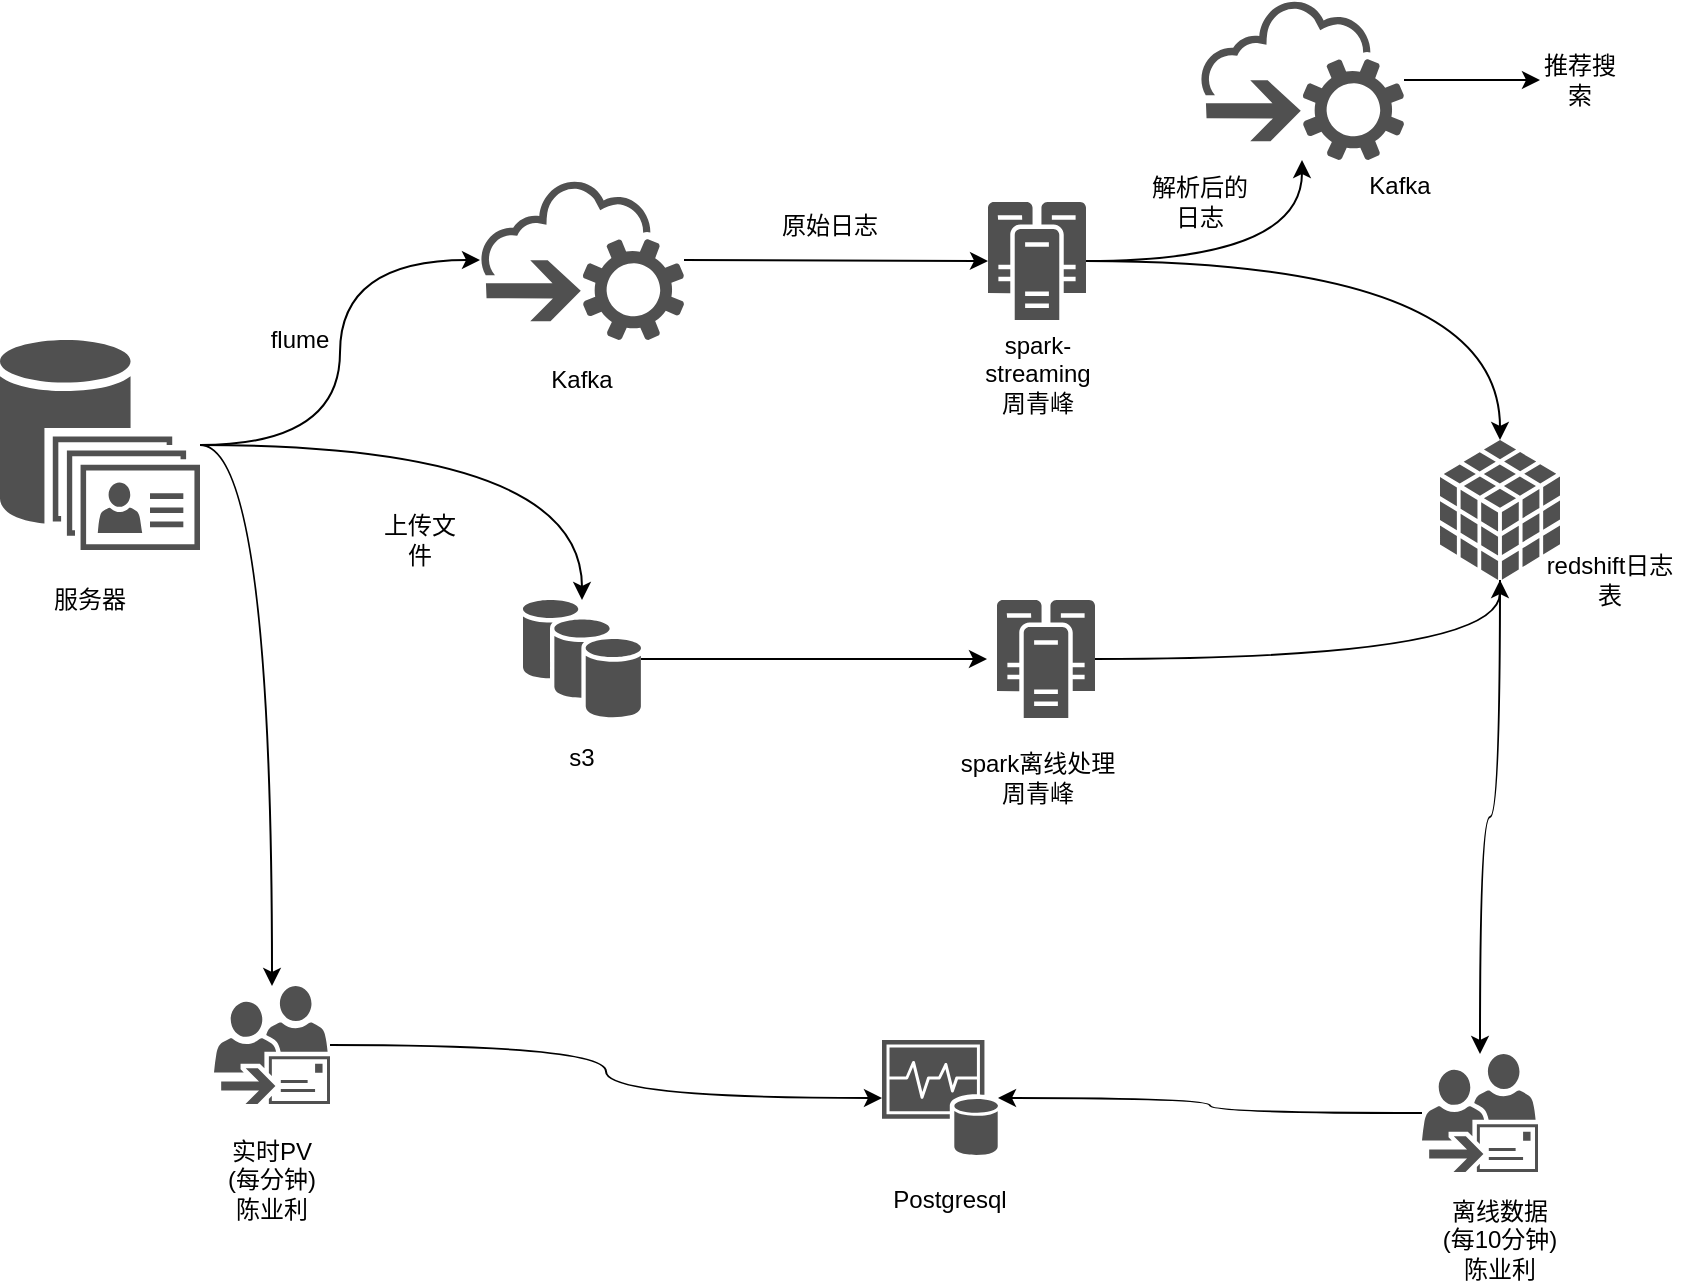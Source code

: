 <mxfile version="12.1.3" type="github" pages="1">
  <diagram id="UIeZc8ts0OPALZaq2UPI" name="第 1 页">
    <mxGraphModel dx="946" dy="662" grid="1" gridSize="10" guides="1" tooltips="1" connect="1" arrows="1" fold="1" page="1" pageScale="1" pageWidth="1169" pageHeight="827" math="0" shadow="0">
      <root>
        <mxCell id="0"/>
        <mxCell id="1" parent="0"/>
        <mxCell id="5T4DhoadRuC-xVAgfW42-6" style="edgeStyle=orthogonalEdgeStyle;rounded=0;orthogonalLoop=1;jettySize=auto;html=1;curved=1;" parent="1" source="5T4DhoadRuC-xVAgfW42-1" target="5T4DhoadRuC-xVAgfW42-2" edge="1">
          <mxGeometry relative="1" as="geometry"/>
        </mxCell>
        <mxCell id="5T4DhoadRuC-xVAgfW42-11" style="edgeStyle=orthogonalEdgeStyle;rounded=0;orthogonalLoop=1;jettySize=auto;html=1;curved=1;" parent="1" source="5T4DhoadRuC-xVAgfW42-1" target="5T4DhoadRuC-xVAgfW42-9" edge="1">
          <mxGeometry relative="1" as="geometry"/>
        </mxCell>
        <mxCell id="5T4DhoadRuC-xVAgfW42-31" style="edgeStyle=orthogonalEdgeStyle;curved=1;rounded=0;orthogonalLoop=1;jettySize=auto;html=1;" parent="1" source="5T4DhoadRuC-xVAgfW42-1" target="5T4DhoadRuC-xVAgfW42-30" edge="1">
          <mxGeometry relative="1" as="geometry"/>
        </mxCell>
        <mxCell id="5T4DhoadRuC-xVAgfW42-1" value="" style="shadow=0;dashed=0;html=1;strokeColor=none;fillColor=#505050;labelPosition=center;verticalLabelPosition=bottom;verticalAlign=top;outlineConnect=0;align=center;shape=mxgraph.office.databases.unified_contact_store;" parent="1" vertex="1">
          <mxGeometry x="90" y="215" width="100" height="105" as="geometry"/>
        </mxCell>
        <mxCell id="5T4DhoadRuC-xVAgfW42-14" style="edgeStyle=orthogonalEdgeStyle;curved=1;rounded=0;orthogonalLoop=1;jettySize=auto;html=1;" parent="1" source="5T4DhoadRuC-xVAgfW42-2" target="5T4DhoadRuC-xVAgfW42-13" edge="1">
          <mxGeometry relative="1" as="geometry"/>
        </mxCell>
        <mxCell id="5T4DhoadRuC-xVAgfW42-2" value="" style="pointerEvents=1;shadow=0;dashed=0;html=1;strokeColor=none;fillColor=#505050;labelPosition=center;verticalLabelPosition=bottom;outlineConnect=0;verticalAlign=top;align=center;shape=mxgraph.office.clouds.cloud_service_request;" parent="1" vertex="1">
          <mxGeometry x="330" y="135" width="102" height="80" as="geometry"/>
        </mxCell>
        <mxCell id="5T4DhoadRuC-xVAgfW42-3" value="服务器" style="text;html=1;strokeColor=none;fillColor=none;align=center;verticalAlign=middle;whiteSpace=wrap;rounded=0;" parent="1" vertex="1">
          <mxGeometry x="100" y="335" width="70" height="20" as="geometry"/>
        </mxCell>
        <mxCell id="5T4DhoadRuC-xVAgfW42-7" value="flume" style="text;html=1;strokeColor=none;fillColor=none;align=center;verticalAlign=middle;whiteSpace=wrap;rounded=0;" parent="1" vertex="1">
          <mxGeometry x="220" y="205" width="40" height="20" as="geometry"/>
        </mxCell>
        <mxCell id="5T4DhoadRuC-xVAgfW42-8" value="Kafka" style="text;html=1;strokeColor=none;fillColor=none;align=center;verticalAlign=middle;whiteSpace=wrap;rounded=0;" parent="1" vertex="1">
          <mxGeometry x="361" y="225" width="40" height="20" as="geometry"/>
        </mxCell>
        <mxCell id="5T4DhoadRuC-xVAgfW42-27" style="edgeStyle=orthogonalEdgeStyle;curved=1;rounded=0;orthogonalLoop=1;jettySize=auto;html=1;entryX=-0.102;entryY=0.5;entryDx=0;entryDy=0;entryPerimeter=0;" parent="1" source="5T4DhoadRuC-xVAgfW42-9" target="5T4DhoadRuC-xVAgfW42-26" edge="1">
          <mxGeometry relative="1" as="geometry"/>
        </mxCell>
        <mxCell id="5T4DhoadRuC-xVAgfW42-9" value="" style="shadow=0;dashed=0;html=1;strokeColor=none;fillColor=#505050;labelPosition=center;verticalLabelPosition=bottom;verticalAlign=top;outlineConnect=0;align=center;shape=mxgraph.office.databases.database_availability_group;" parent="1" vertex="1">
          <mxGeometry x="351.5" y="345" width="59" height="59" as="geometry"/>
        </mxCell>
        <mxCell id="5T4DhoadRuC-xVAgfW42-10" value="s3" style="text;html=1;strokeColor=none;fillColor=none;align=center;verticalAlign=middle;whiteSpace=wrap;rounded=0;" parent="1" vertex="1">
          <mxGeometry x="361" y="413.5" width="40" height="20" as="geometry"/>
        </mxCell>
        <mxCell id="5T4DhoadRuC-xVAgfW42-12" value="上传文件" style="text;html=1;strokeColor=none;fillColor=none;align=center;verticalAlign=middle;whiteSpace=wrap;rounded=0;" parent="1" vertex="1">
          <mxGeometry x="280" y="305" width="40" height="20" as="geometry"/>
        </mxCell>
        <mxCell id="5T4DhoadRuC-xVAgfW42-18" style="edgeStyle=orthogonalEdgeStyle;curved=1;rounded=0;orthogonalLoop=1;jettySize=auto;html=1;" parent="1" source="5T4DhoadRuC-xVAgfW42-13" target="5T4DhoadRuC-xVAgfW42-16" edge="1">
          <mxGeometry relative="1" as="geometry"/>
        </mxCell>
        <mxCell id="7Ul2iuHpVRcrHpkYTq7D-2" style="edgeStyle=orthogonalEdgeStyle;rounded=0;orthogonalLoop=1;jettySize=auto;html=1;curved=1;" edge="1" parent="1" source="5T4DhoadRuC-xVAgfW42-13" target="7Ul2iuHpVRcrHpkYTq7D-1">
          <mxGeometry relative="1" as="geometry"/>
        </mxCell>
        <mxCell id="5T4DhoadRuC-xVAgfW42-13" value="" style="pointerEvents=1;shadow=0;dashed=0;html=1;strokeColor=none;fillColor=#505050;labelPosition=center;verticalLabelPosition=bottom;verticalAlign=top;outlineConnect=0;align=center;shape=mxgraph.office.servers.cluster_server;" parent="1" vertex="1">
          <mxGeometry x="584" y="146" width="49" height="59" as="geometry"/>
        </mxCell>
        <mxCell id="5T4DhoadRuC-xVAgfW42-15" value="spark-streaming&lt;br&gt;周青峰" style="text;html=1;strokeColor=none;fillColor=none;align=center;verticalAlign=middle;whiteSpace=wrap;rounded=0;" parent="1" vertex="1">
          <mxGeometry x="589" y="222" width="40" height="20" as="geometry"/>
        </mxCell>
        <mxCell id="5T4DhoadRuC-xVAgfW42-37" style="edgeStyle=orthogonalEdgeStyle;curved=1;rounded=0;orthogonalLoop=1;jettySize=auto;html=1;" parent="1" source="5T4DhoadRuC-xVAgfW42-39" target="5T4DhoadRuC-xVAgfW42-44" edge="1">
          <mxGeometry relative="1" as="geometry">
            <mxPoint x="645" y="598" as="targetPoint"/>
            <Array as="points"/>
          </mxGeometry>
        </mxCell>
        <mxCell id="5T4DhoadRuC-xVAgfW42-43" style="edgeStyle=orthogonalEdgeStyle;curved=1;rounded=0;orthogonalLoop=1;jettySize=auto;html=1;" parent="1" source="5T4DhoadRuC-xVAgfW42-16" target="5T4DhoadRuC-xVAgfW42-39" edge="1">
          <mxGeometry relative="1" as="geometry"/>
        </mxCell>
        <mxCell id="5T4DhoadRuC-xVAgfW42-16" value="" style="shadow=0;dashed=0;html=1;strokeColor=none;fillColor=#505050;labelPosition=center;verticalLabelPosition=bottom;verticalAlign=top;outlineConnect=0;align=center;shape=mxgraph.office.databases.database_cube;" parent="1" vertex="1">
          <mxGeometry x="810" y="265" width="60" height="70" as="geometry"/>
        </mxCell>
        <mxCell id="5T4DhoadRuC-xVAgfW42-17" value="redshift日志表" style="text;html=1;strokeColor=none;fillColor=none;align=center;verticalAlign=middle;whiteSpace=wrap;rounded=0;" parent="1" vertex="1">
          <mxGeometry x="860" y="325" width="70" height="20" as="geometry"/>
        </mxCell>
        <mxCell id="5T4DhoadRuC-xVAgfW42-19" value="原始日志" style="text;html=1;strokeColor=none;fillColor=none;align=center;verticalAlign=middle;whiteSpace=wrap;rounded=0;" parent="1" vertex="1">
          <mxGeometry x="460" y="148" width="90" height="20" as="geometry"/>
        </mxCell>
        <mxCell id="5T4DhoadRuC-xVAgfW42-29" style="edgeStyle=orthogonalEdgeStyle;curved=1;rounded=0;orthogonalLoop=1;jettySize=auto;html=1;" parent="1" source="5T4DhoadRuC-xVAgfW42-26" target="5T4DhoadRuC-xVAgfW42-16" edge="1">
          <mxGeometry relative="1" as="geometry"/>
        </mxCell>
        <mxCell id="5T4DhoadRuC-xVAgfW42-26" value="" style="pointerEvents=1;shadow=0;dashed=0;html=1;strokeColor=none;fillColor=#505050;labelPosition=center;verticalLabelPosition=bottom;verticalAlign=top;outlineConnect=0;align=center;shape=mxgraph.office.servers.cluster_server;" parent="1" vertex="1">
          <mxGeometry x="588.5" y="345" width="49" height="59" as="geometry"/>
        </mxCell>
        <mxCell id="5T4DhoadRuC-xVAgfW42-28" value="spark离线处理&lt;br&gt;周青峰" style="text;html=1;strokeColor=none;fillColor=none;align=center;verticalAlign=middle;whiteSpace=wrap;rounded=0;" parent="1" vertex="1">
          <mxGeometry x="563.5" y="423.5" width="90" height="20" as="geometry"/>
        </mxCell>
        <mxCell id="5T4DhoadRuC-xVAgfW42-34" style="edgeStyle=orthogonalEdgeStyle;curved=1;rounded=0;orthogonalLoop=1;jettySize=auto;html=1;" parent="1" source="5T4DhoadRuC-xVAgfW42-30" target="5T4DhoadRuC-xVAgfW42-44" edge="1">
          <mxGeometry relative="1" as="geometry">
            <mxPoint x="625" y="510" as="targetPoint"/>
          </mxGeometry>
        </mxCell>
        <mxCell id="5T4DhoadRuC-xVAgfW42-30" value="" style="pointerEvents=1;shadow=0;dashed=0;html=1;strokeColor=none;fillColor=#505050;labelPosition=center;verticalLabelPosition=bottom;verticalAlign=top;outlineConnect=0;align=center;shape=mxgraph.office.communications.dynamic_distribution_group;" parent="1" vertex="1">
          <mxGeometry x="197" y="538" width="58" height="59" as="geometry"/>
        </mxCell>
        <mxCell id="5T4DhoadRuC-xVAgfW42-35" value="Postgresql" style="text;html=1;strokeColor=none;fillColor=none;align=center;verticalAlign=middle;whiteSpace=wrap;rounded=0;" parent="1" vertex="1">
          <mxGeometry x="545" y="635" width="40" height="20" as="geometry"/>
        </mxCell>
        <mxCell id="5T4DhoadRuC-xVAgfW42-36" value="实时PV&lt;br&gt;(每分钟)&lt;br&gt;陈业利" style="text;html=1;strokeColor=none;fillColor=none;align=center;verticalAlign=middle;whiteSpace=wrap;rounded=0;" parent="1" vertex="1">
          <mxGeometry x="176" y="625" width="100" height="20" as="geometry"/>
        </mxCell>
        <mxCell id="5T4DhoadRuC-xVAgfW42-38" value="离线数据&lt;br&gt;(每10分钟)&lt;br&gt;陈业利" style="text;html=1;strokeColor=none;fillColor=none;align=center;verticalAlign=middle;whiteSpace=wrap;rounded=0;" parent="1" vertex="1">
          <mxGeometry x="790" y="655" width="100" height="20" as="geometry"/>
        </mxCell>
        <mxCell id="5T4DhoadRuC-xVAgfW42-39" value="" style="pointerEvents=1;shadow=0;dashed=0;html=1;strokeColor=none;fillColor=#505050;labelPosition=center;verticalLabelPosition=bottom;verticalAlign=top;outlineConnect=0;align=center;shape=mxgraph.office.communications.dynamic_distribution_group;" parent="1" vertex="1">
          <mxGeometry x="801" y="572" width="58" height="59" as="geometry"/>
        </mxCell>
        <mxCell id="5T4DhoadRuC-xVAgfW42-44" value="" style="shadow=0;dashed=0;html=1;strokeColor=none;fillColor=#505050;labelPosition=center;verticalLabelPosition=bottom;verticalAlign=top;outlineConnect=0;align=center;shape=mxgraph.office.databases.monitoring_store;" parent="1" vertex="1">
          <mxGeometry x="531" y="565" width="58" height="58" as="geometry"/>
        </mxCell>
        <mxCell id="7Ul2iuHpVRcrHpkYTq7D-6" style="edgeStyle=orthogonalEdgeStyle;curved=1;rounded=0;orthogonalLoop=1;jettySize=auto;html=1;entryX=0;entryY=0.5;entryDx=0;entryDy=0;" edge="1" parent="1" source="7Ul2iuHpVRcrHpkYTq7D-1" target="7Ul2iuHpVRcrHpkYTq7D-5">
          <mxGeometry relative="1" as="geometry"/>
        </mxCell>
        <mxCell id="7Ul2iuHpVRcrHpkYTq7D-1" value="" style="pointerEvents=1;shadow=0;dashed=0;html=1;strokeColor=none;fillColor=#505050;labelPosition=center;verticalLabelPosition=bottom;outlineConnect=0;verticalAlign=top;align=center;shape=mxgraph.office.clouds.cloud_service_request;" vertex="1" parent="1">
          <mxGeometry x="690" y="45" width="102" height="80" as="geometry"/>
        </mxCell>
        <mxCell id="7Ul2iuHpVRcrHpkYTq7D-4" value="解析后的日志" style="text;html=1;strokeColor=none;fillColor=none;align=center;verticalAlign=middle;whiteSpace=wrap;rounded=0;" vertex="1" parent="1">
          <mxGeometry x="660" y="136" width="60" height="20" as="geometry"/>
        </mxCell>
        <mxCell id="7Ul2iuHpVRcrHpkYTq7D-5" value="推荐搜索" style="text;html=1;strokeColor=none;fillColor=none;align=center;verticalAlign=middle;whiteSpace=wrap;rounded=0;" vertex="1" parent="1">
          <mxGeometry x="860" y="75" width="40" height="20" as="geometry"/>
        </mxCell>
        <mxCell id="7Ul2iuHpVRcrHpkYTq7D-7" value="Kafka" style="text;html=1;strokeColor=none;fillColor=none;align=center;verticalAlign=middle;whiteSpace=wrap;rounded=0;" vertex="1" parent="1">
          <mxGeometry x="770" y="128" width="40" height="20" as="geometry"/>
        </mxCell>
      </root>
    </mxGraphModel>
  </diagram>
</mxfile>
